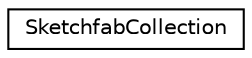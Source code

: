 digraph "Graphical Class Hierarchy"
{
 // INTERACTIVE_SVG=YES
 // LATEX_PDF_SIZE
  edge [fontname="Helvetica",fontsize="10",labelfontname="Helvetica",labelfontsize="10"];
  node [fontname="Helvetica",fontsize="10",shape=record];
  rankdir="LR";
  Node0 [label="SketchfabCollection",height=0.2,width=0.4,color="black", fillcolor="white", style="filled",URL="$class_sketchfab_collection.html",tooltip=" "];
}
